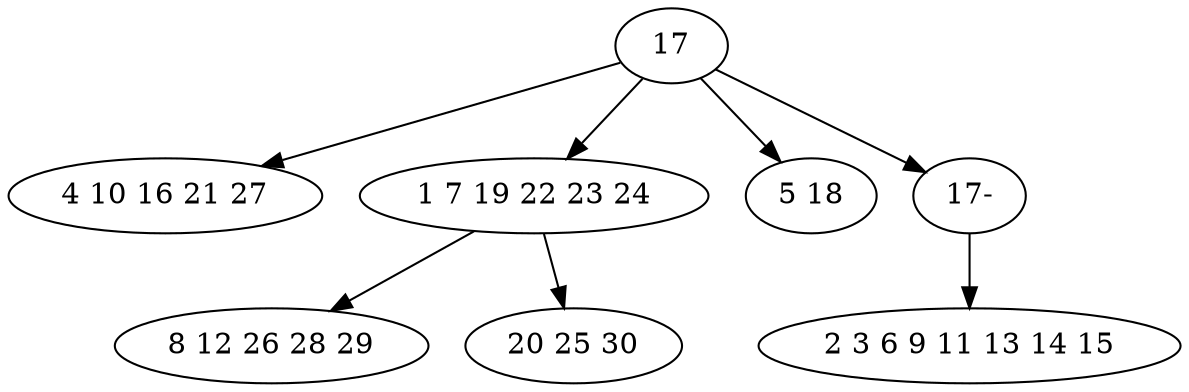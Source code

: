 digraph true_tree {
	"0" -> "1"
	"0" -> "2"
	"0" -> "3"
	"2" -> "4"
	"0" -> "7"
	"2" -> "6"
	"7" -> "5"
	"0" [label="17"];
	"1" [label="4 10 16 21 27"];
	"2" [label="1 7 19 22 23 24"];
	"3" [label="5 18"];
	"4" [label="8 12 26 28 29"];
	"5" [label="2 3 6 9 11 13 14 15"];
	"6" [label="20 25 30"];
	"7" [label="17-"];
}
